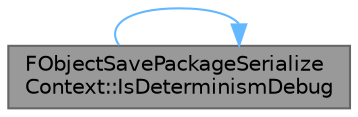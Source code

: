 digraph "FObjectSavePackageSerializeContext::IsDeterminismDebug"
{
 // INTERACTIVE_SVG=YES
 // LATEX_PDF_SIZE
  bgcolor="transparent";
  edge [fontname=Helvetica,fontsize=10,labelfontname=Helvetica,labelfontsize=10];
  node [fontname=Helvetica,fontsize=10,shape=box,height=0.2,width=0.4];
  rankdir="LR";
  Node1 [id="Node000001",label="FObjectSavePackageSerialize\lContext::IsDeterminismDebug",height=0.2,width=0.4,color="gray40", fillcolor="grey60", style="filled", fontcolor="black",tooltip="Applicable only to cook saves: True if the SavePackage call should write extra debug data for debuggi..."];
  Node1 -> Node1 [id="edge1_Node000001_Node000001",color="steelblue1",style="solid",tooltip=" "];
}
